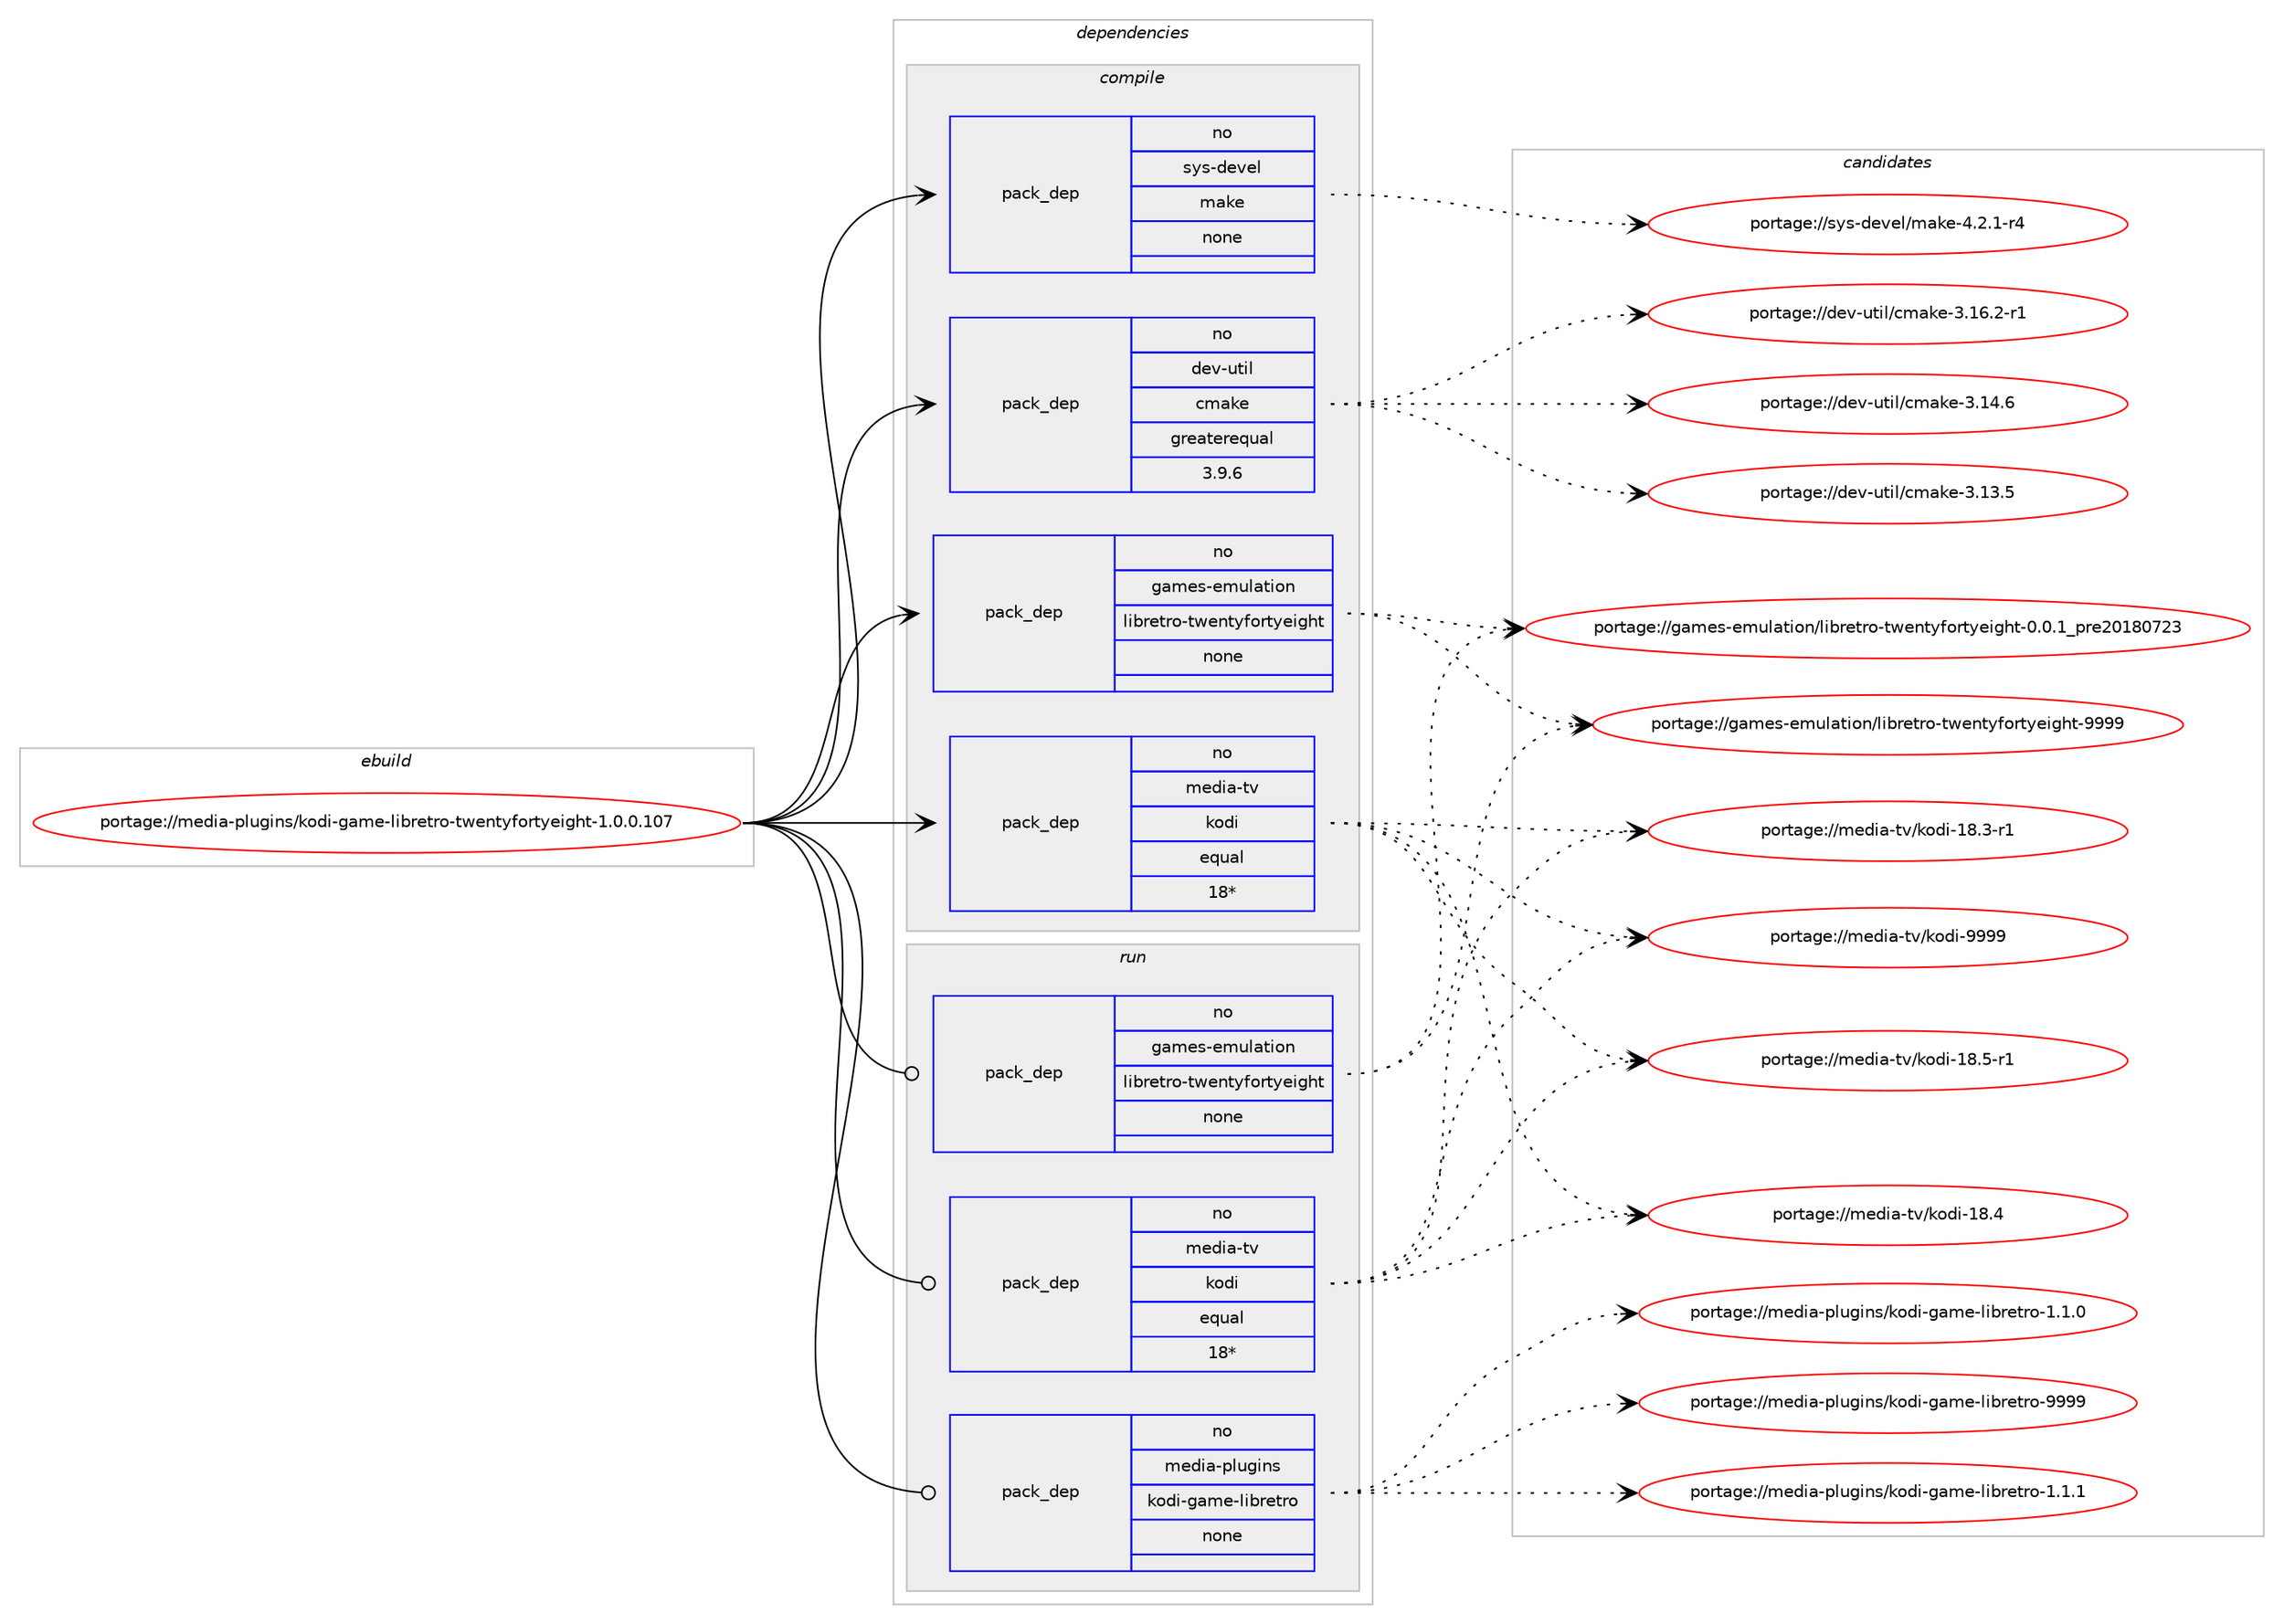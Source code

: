 digraph prolog {

# *************
# Graph options
# *************

newrank=true;
concentrate=true;
compound=true;
graph [rankdir=LR,fontname=Helvetica,fontsize=10,ranksep=1.5];#, ranksep=2.5, nodesep=0.2];
edge  [arrowhead=vee];
node  [fontname=Helvetica,fontsize=10];

# **********
# The ebuild
# **********

subgraph cluster_leftcol {
color=gray;
label=<<i>ebuild</i>>;
id [label="portage://media-plugins/kodi-game-libretro-twentyfortyeight-1.0.0.107", color=red, width=4, href="../media-plugins/kodi-game-libretro-twentyfortyeight-1.0.0.107.svg"];
}

# ****************
# The dependencies
# ****************

subgraph cluster_midcol {
color=gray;
label=<<i>dependencies</i>>;
subgraph cluster_compile {
fillcolor="#eeeeee";
style=filled;
label=<<i>compile</i>>;
subgraph pack152532 {
dependency200756 [label=<<TABLE BORDER="0" CELLBORDER="1" CELLSPACING="0" CELLPADDING="4" WIDTH="220"><TR><TD ROWSPAN="6" CELLPADDING="30">pack_dep</TD></TR><TR><TD WIDTH="110">no</TD></TR><TR><TD>dev-util</TD></TR><TR><TD>cmake</TD></TR><TR><TD>greaterequal</TD></TR><TR><TD>3.9.6</TD></TR></TABLE>>, shape=none, color=blue];
}
id:e -> dependency200756:w [weight=20,style="solid",arrowhead="vee"];
subgraph pack152533 {
dependency200757 [label=<<TABLE BORDER="0" CELLBORDER="1" CELLSPACING="0" CELLPADDING="4" WIDTH="220"><TR><TD ROWSPAN="6" CELLPADDING="30">pack_dep</TD></TR><TR><TD WIDTH="110">no</TD></TR><TR><TD>games-emulation</TD></TR><TR><TD>libretro-twentyfortyeight</TD></TR><TR><TD>none</TD></TR><TR><TD></TD></TR></TABLE>>, shape=none, color=blue];
}
id:e -> dependency200757:w [weight=20,style="solid",arrowhead="vee"];
subgraph pack152534 {
dependency200758 [label=<<TABLE BORDER="0" CELLBORDER="1" CELLSPACING="0" CELLPADDING="4" WIDTH="220"><TR><TD ROWSPAN="6" CELLPADDING="30">pack_dep</TD></TR><TR><TD WIDTH="110">no</TD></TR><TR><TD>media-tv</TD></TR><TR><TD>kodi</TD></TR><TR><TD>equal</TD></TR><TR><TD>18*</TD></TR></TABLE>>, shape=none, color=blue];
}
id:e -> dependency200758:w [weight=20,style="solid",arrowhead="vee"];
subgraph pack152535 {
dependency200759 [label=<<TABLE BORDER="0" CELLBORDER="1" CELLSPACING="0" CELLPADDING="4" WIDTH="220"><TR><TD ROWSPAN="6" CELLPADDING="30">pack_dep</TD></TR><TR><TD WIDTH="110">no</TD></TR><TR><TD>sys-devel</TD></TR><TR><TD>make</TD></TR><TR><TD>none</TD></TR><TR><TD></TD></TR></TABLE>>, shape=none, color=blue];
}
id:e -> dependency200759:w [weight=20,style="solid",arrowhead="vee"];
}
subgraph cluster_compileandrun {
fillcolor="#eeeeee";
style=filled;
label=<<i>compile and run</i>>;
}
subgraph cluster_run {
fillcolor="#eeeeee";
style=filled;
label=<<i>run</i>>;
subgraph pack152536 {
dependency200760 [label=<<TABLE BORDER="0" CELLBORDER="1" CELLSPACING="0" CELLPADDING="4" WIDTH="220"><TR><TD ROWSPAN="6" CELLPADDING="30">pack_dep</TD></TR><TR><TD WIDTH="110">no</TD></TR><TR><TD>games-emulation</TD></TR><TR><TD>libretro-twentyfortyeight</TD></TR><TR><TD>none</TD></TR><TR><TD></TD></TR></TABLE>>, shape=none, color=blue];
}
id:e -> dependency200760:w [weight=20,style="solid",arrowhead="odot"];
subgraph pack152537 {
dependency200761 [label=<<TABLE BORDER="0" CELLBORDER="1" CELLSPACING="0" CELLPADDING="4" WIDTH="220"><TR><TD ROWSPAN="6" CELLPADDING="30">pack_dep</TD></TR><TR><TD WIDTH="110">no</TD></TR><TR><TD>media-plugins</TD></TR><TR><TD>kodi-game-libretro</TD></TR><TR><TD>none</TD></TR><TR><TD></TD></TR></TABLE>>, shape=none, color=blue];
}
id:e -> dependency200761:w [weight=20,style="solid",arrowhead="odot"];
subgraph pack152538 {
dependency200762 [label=<<TABLE BORDER="0" CELLBORDER="1" CELLSPACING="0" CELLPADDING="4" WIDTH="220"><TR><TD ROWSPAN="6" CELLPADDING="30">pack_dep</TD></TR><TR><TD WIDTH="110">no</TD></TR><TR><TD>media-tv</TD></TR><TR><TD>kodi</TD></TR><TR><TD>equal</TD></TR><TR><TD>18*</TD></TR></TABLE>>, shape=none, color=blue];
}
id:e -> dependency200762:w [weight=20,style="solid",arrowhead="odot"];
}
}

# **************
# The candidates
# **************

subgraph cluster_choices {
rank=same;
color=gray;
label=<<i>candidates</i>>;

subgraph choice152532 {
color=black;
nodesep=1;
choice10010111845117116105108479910997107101455146495446504511449 [label="portage://dev-util/cmake-3.16.2-r1", color=red, width=4,href="../dev-util/cmake-3.16.2-r1.svg"];
choice1001011184511711610510847991099710710145514649524654 [label="portage://dev-util/cmake-3.14.6", color=red, width=4,href="../dev-util/cmake-3.14.6.svg"];
choice1001011184511711610510847991099710710145514649514653 [label="portage://dev-util/cmake-3.13.5", color=red, width=4,href="../dev-util/cmake-3.13.5.svg"];
dependency200756:e -> choice10010111845117116105108479910997107101455146495446504511449:w [style=dotted,weight="100"];
dependency200756:e -> choice1001011184511711610510847991099710710145514649524654:w [style=dotted,weight="100"];
dependency200756:e -> choice1001011184511711610510847991099710710145514649514653:w [style=dotted,weight="100"];
}
subgraph choice152533 {
color=black;
nodesep=1;
choice1039710910111545101109117108971161051111104710810598114101116114111451161191011101161211021111141161211011051031041164557575757 [label="portage://games-emulation/libretro-twentyfortyeight-9999", color=red, width=4,href="../games-emulation/libretro-twentyfortyeight-9999.svg"];
choice103971091011154510110911710897116105111110471081059811410111611411145116119101110116121102111114116121101105103104116454846484649951121141015048495648555051 [label="portage://games-emulation/libretro-twentyfortyeight-0.0.1_pre20180723", color=red, width=4,href="../games-emulation/libretro-twentyfortyeight-0.0.1_pre20180723.svg"];
dependency200757:e -> choice1039710910111545101109117108971161051111104710810598114101116114111451161191011101161211021111141161211011051031041164557575757:w [style=dotted,weight="100"];
dependency200757:e -> choice103971091011154510110911710897116105111110471081059811410111611411145116119101110116121102111114116121101105103104116454846484649951121141015048495648555051:w [style=dotted,weight="100"];
}
subgraph choice152534 {
color=black;
nodesep=1;
choice1091011001059745116118471071111001054557575757 [label="portage://media-tv/kodi-9999", color=red, width=4,href="../media-tv/kodi-9999.svg"];
choice10910110010597451161184710711110010545495646534511449 [label="portage://media-tv/kodi-18.5-r1", color=red, width=4,href="../media-tv/kodi-18.5-r1.svg"];
choice1091011001059745116118471071111001054549564652 [label="portage://media-tv/kodi-18.4", color=red, width=4,href="../media-tv/kodi-18.4.svg"];
choice10910110010597451161184710711110010545495646514511449 [label="portage://media-tv/kodi-18.3-r1", color=red, width=4,href="../media-tv/kodi-18.3-r1.svg"];
dependency200758:e -> choice1091011001059745116118471071111001054557575757:w [style=dotted,weight="100"];
dependency200758:e -> choice10910110010597451161184710711110010545495646534511449:w [style=dotted,weight="100"];
dependency200758:e -> choice1091011001059745116118471071111001054549564652:w [style=dotted,weight="100"];
dependency200758:e -> choice10910110010597451161184710711110010545495646514511449:w [style=dotted,weight="100"];
}
subgraph choice152535 {
color=black;
nodesep=1;
choice1151211154510010111810110847109971071014552465046494511452 [label="portage://sys-devel/make-4.2.1-r4", color=red, width=4,href="../sys-devel/make-4.2.1-r4.svg"];
dependency200759:e -> choice1151211154510010111810110847109971071014552465046494511452:w [style=dotted,weight="100"];
}
subgraph choice152536 {
color=black;
nodesep=1;
choice1039710910111545101109117108971161051111104710810598114101116114111451161191011101161211021111141161211011051031041164557575757 [label="portage://games-emulation/libretro-twentyfortyeight-9999", color=red, width=4,href="../games-emulation/libretro-twentyfortyeight-9999.svg"];
choice103971091011154510110911710897116105111110471081059811410111611411145116119101110116121102111114116121101105103104116454846484649951121141015048495648555051 [label="portage://games-emulation/libretro-twentyfortyeight-0.0.1_pre20180723", color=red, width=4,href="../games-emulation/libretro-twentyfortyeight-0.0.1_pre20180723.svg"];
dependency200760:e -> choice1039710910111545101109117108971161051111104710810598114101116114111451161191011101161211021111141161211011051031041164557575757:w [style=dotted,weight="100"];
dependency200760:e -> choice103971091011154510110911710897116105111110471081059811410111611411145116119101110116121102111114116121101105103104116454846484649951121141015048495648555051:w [style=dotted,weight="100"];
}
subgraph choice152537 {
color=black;
nodesep=1;
choice109101100105974511210811710310511011547107111100105451039710910145108105981141011161141114557575757 [label="portage://media-plugins/kodi-game-libretro-9999", color=red, width=4,href="../media-plugins/kodi-game-libretro-9999.svg"];
choice10910110010597451121081171031051101154710711110010545103971091014510810598114101116114111454946494649 [label="portage://media-plugins/kodi-game-libretro-1.1.1", color=red, width=4,href="../media-plugins/kodi-game-libretro-1.1.1.svg"];
choice10910110010597451121081171031051101154710711110010545103971091014510810598114101116114111454946494648 [label="portage://media-plugins/kodi-game-libretro-1.1.0", color=red, width=4,href="../media-plugins/kodi-game-libretro-1.1.0.svg"];
dependency200761:e -> choice109101100105974511210811710310511011547107111100105451039710910145108105981141011161141114557575757:w [style=dotted,weight="100"];
dependency200761:e -> choice10910110010597451121081171031051101154710711110010545103971091014510810598114101116114111454946494649:w [style=dotted,weight="100"];
dependency200761:e -> choice10910110010597451121081171031051101154710711110010545103971091014510810598114101116114111454946494648:w [style=dotted,weight="100"];
}
subgraph choice152538 {
color=black;
nodesep=1;
choice1091011001059745116118471071111001054557575757 [label="portage://media-tv/kodi-9999", color=red, width=4,href="../media-tv/kodi-9999.svg"];
choice10910110010597451161184710711110010545495646534511449 [label="portage://media-tv/kodi-18.5-r1", color=red, width=4,href="../media-tv/kodi-18.5-r1.svg"];
choice1091011001059745116118471071111001054549564652 [label="portage://media-tv/kodi-18.4", color=red, width=4,href="../media-tv/kodi-18.4.svg"];
choice10910110010597451161184710711110010545495646514511449 [label="portage://media-tv/kodi-18.3-r1", color=red, width=4,href="../media-tv/kodi-18.3-r1.svg"];
dependency200762:e -> choice1091011001059745116118471071111001054557575757:w [style=dotted,weight="100"];
dependency200762:e -> choice10910110010597451161184710711110010545495646534511449:w [style=dotted,weight="100"];
dependency200762:e -> choice1091011001059745116118471071111001054549564652:w [style=dotted,weight="100"];
dependency200762:e -> choice10910110010597451161184710711110010545495646514511449:w [style=dotted,weight="100"];
}
}

}
